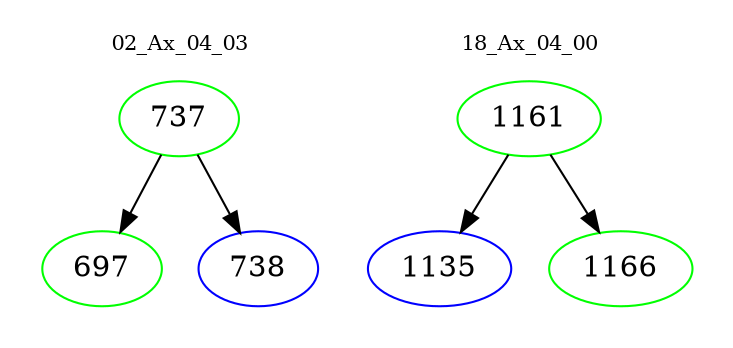 digraph{
subgraph cluster_0 {
color = white
label = "02_Ax_04_03";
fontsize=10;
T0_737 [label="737", color="green"]
T0_737 -> T0_697 [color="black"]
T0_697 [label="697", color="green"]
T0_737 -> T0_738 [color="black"]
T0_738 [label="738", color="blue"]
}
subgraph cluster_1 {
color = white
label = "18_Ax_04_00";
fontsize=10;
T1_1161 [label="1161", color="green"]
T1_1161 -> T1_1135 [color="black"]
T1_1135 [label="1135", color="blue"]
T1_1161 -> T1_1166 [color="black"]
T1_1166 [label="1166", color="green"]
}
}
